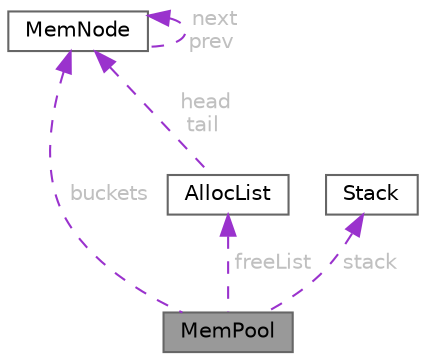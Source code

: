 digraph "MemPool"
{
 // LATEX_PDF_SIZE
  bgcolor="transparent";
  edge [fontname=Helvetica,fontsize=10,labelfontname=Helvetica,labelfontsize=10];
  node [fontname=Helvetica,fontsize=10,shape=box,height=0.2,width=0.4];
  Node1 [id="Node000001",label="MemPool",height=0.2,width=0.4,color="gray40", fillcolor="grey60", style="filled", fontcolor="black",tooltip=" "];
  Node2 -> Node1 [id="edge11_Node000001_Node000002",dir="back",color="darkorchid3",style="dashed",tooltip=" ",label=" freeList",fontcolor="grey" ];
  Node2 [id="Node000002",label="AllocList",height=0.2,width=0.4,color="gray40", fillcolor="white", style="filled",URL="$struct_alloc_list.html",tooltip=" "];
  Node3 -> Node2 [id="edge12_Node000002_Node000003",dir="back",color="darkorchid3",style="dashed",tooltip=" ",label=" head\ntail",fontcolor="grey" ];
  Node3 [id="Node000003",label="MemNode",height=0.2,width=0.4,color="gray40", fillcolor="white", style="filled",URL="$struct_mem_node.html",tooltip=" "];
  Node3 -> Node3 [id="edge13_Node000003_Node000003",dir="back",color="darkorchid3",style="dashed",tooltip=" ",label=" next\nprev",fontcolor="grey" ];
  Node4 -> Node1 [id="edge14_Node000001_Node000004",dir="back",color="darkorchid3",style="dashed",tooltip=" ",label=" stack",fontcolor="grey" ];
  Node4 [id="Node000004",label="Stack",height=0.2,width=0.4,color="gray40", fillcolor="white", style="filled",URL="$struct_stack.html",tooltip=" "];
  Node3 -> Node1 [id="edge15_Node000001_Node000003",dir="back",color="darkorchid3",style="dashed",tooltip=" ",label=" buckets",fontcolor="grey" ];
}
